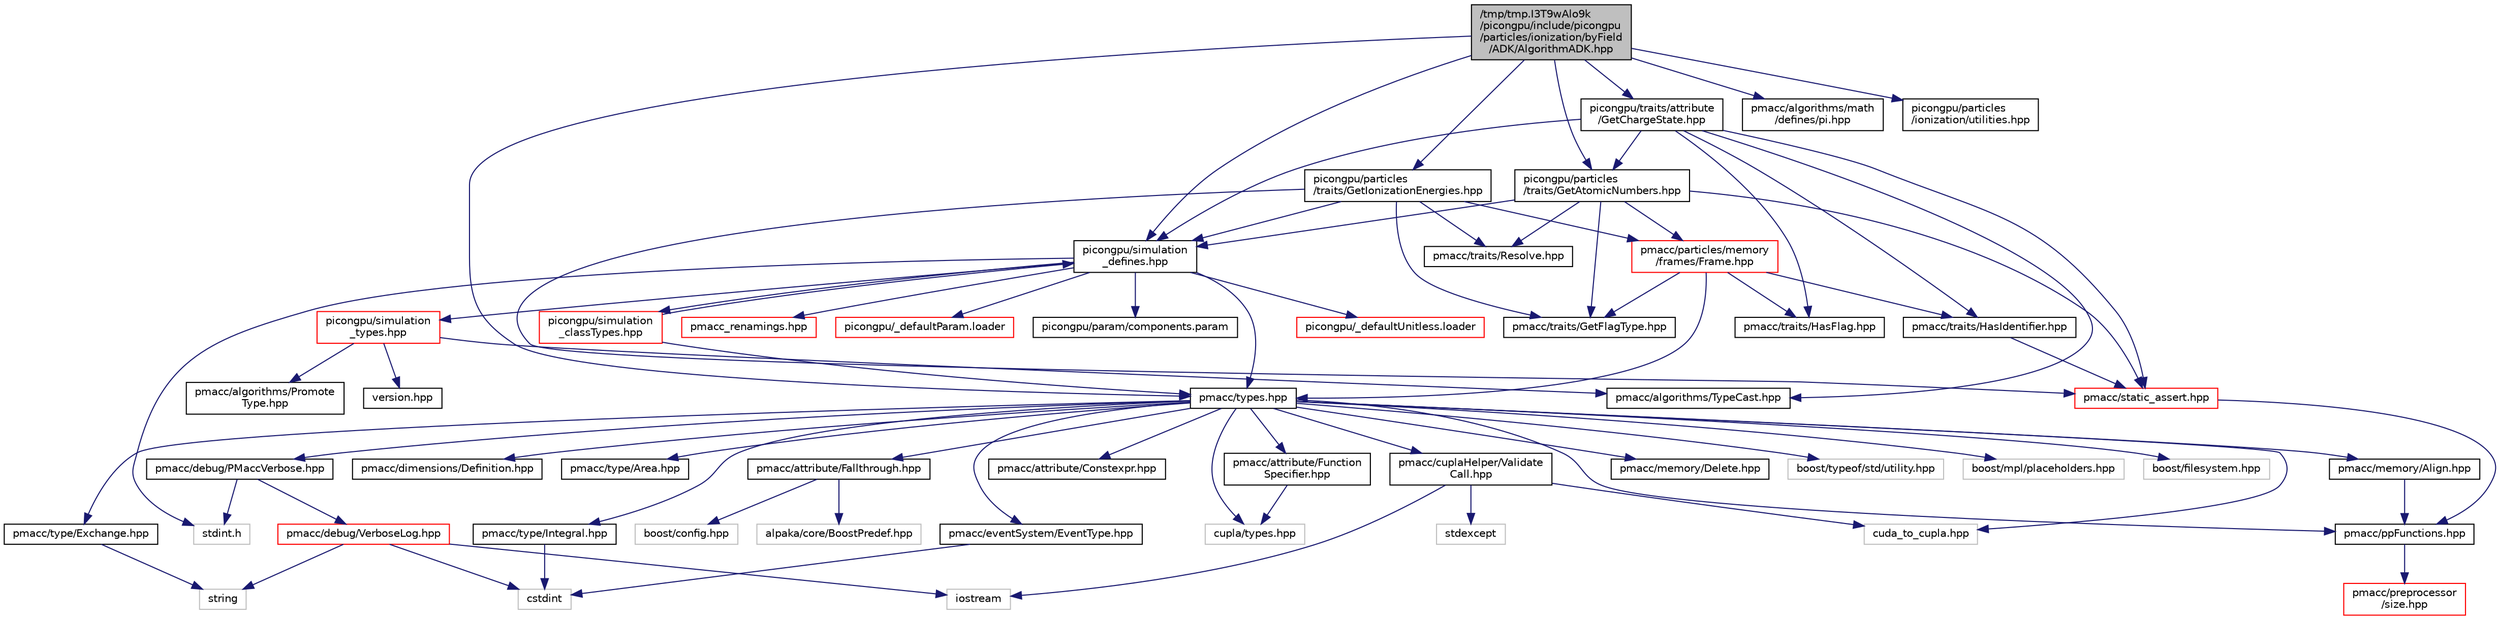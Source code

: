 digraph "/tmp/tmp.I3T9wAlo9k/picongpu/include/picongpu/particles/ionization/byField/ADK/AlgorithmADK.hpp"
{
 // LATEX_PDF_SIZE
  edge [fontname="Helvetica",fontsize="10",labelfontname="Helvetica",labelfontsize="10"];
  node [fontname="Helvetica",fontsize="10",shape=record];
  Node1 [label="/tmp/tmp.I3T9wAlo9k\l/picongpu/include/picongpu\l/particles/ionization/byField\l/ADK/AlgorithmADK.hpp",height=0.2,width=0.4,color="black", fillcolor="grey75", style="filled", fontcolor="black",tooltip=" "];
  Node1 -> Node2 [color="midnightblue",fontsize="10",style="solid",fontname="Helvetica"];
  Node2 [label="pmacc/types.hpp",height=0.2,width=0.4,color="black", fillcolor="white", style="filled",URL="$types_8hpp_source.html",tooltip=" "];
  Node2 -> Node3 [color="midnightblue",fontsize="10",style="solid",fontname="Helvetica"];
  Node3 [label="cupla/types.hpp",height=0.2,width=0.4,color="grey75", fillcolor="white", style="filled",tooltip=" "];
  Node2 -> Node4 [color="midnightblue",fontsize="10",style="solid",fontname="Helvetica"];
  Node4 [label="cuda_to_cupla.hpp",height=0.2,width=0.4,color="grey75", fillcolor="white", style="filled",tooltip=" "];
  Node2 -> Node5 [color="midnightblue",fontsize="10",style="solid",fontname="Helvetica"];
  Node5 [label="pmacc/debug/PMaccVerbose.hpp",height=0.2,width=0.4,color="black", fillcolor="white", style="filled",URL="$_p_macc_verbose_8hpp_source.html",tooltip=" "];
  Node5 -> Node6 [color="midnightblue",fontsize="10",style="solid",fontname="Helvetica"];
  Node6 [label="pmacc/debug/VerboseLog.hpp",height=0.2,width=0.4,color="red", fillcolor="white", style="filled",URL="$_verbose_log_8hpp_source.html",tooltip=" "];
  Node6 -> Node8 [color="midnightblue",fontsize="10",style="solid",fontname="Helvetica"];
  Node8 [label="string",height=0.2,width=0.4,color="grey75", fillcolor="white", style="filled",tooltip=" "];
  Node6 -> Node10 [color="midnightblue",fontsize="10",style="solid",fontname="Helvetica"];
  Node10 [label="iostream",height=0.2,width=0.4,color="grey75", fillcolor="white", style="filled",tooltip=" "];
  Node6 -> Node12 [color="midnightblue",fontsize="10",style="solid",fontname="Helvetica"];
  Node12 [label="cstdint",height=0.2,width=0.4,color="grey75", fillcolor="white", style="filled",tooltip=" "];
  Node5 -> Node13 [color="midnightblue",fontsize="10",style="solid",fontname="Helvetica"];
  Node13 [label="stdint.h",height=0.2,width=0.4,color="grey75", fillcolor="white", style="filled",tooltip=" "];
  Node2 -> Node14 [color="midnightblue",fontsize="10",style="solid",fontname="Helvetica"];
  Node14 [label="pmacc/ppFunctions.hpp",height=0.2,width=0.4,color="black", fillcolor="white", style="filled",URL="$pp_functions_8hpp_source.html",tooltip=" "];
  Node14 -> Node15 [color="midnightblue",fontsize="10",style="solid",fontname="Helvetica"];
  Node15 [label="pmacc/preprocessor\l/size.hpp",height=0.2,width=0.4,color="red", fillcolor="white", style="filled",URL="$size_8hpp_source.html",tooltip=" "];
  Node2 -> Node17 [color="midnightblue",fontsize="10",style="solid",fontname="Helvetica"];
  Node17 [label="pmacc/dimensions/Definition.hpp",height=0.2,width=0.4,color="black", fillcolor="white", style="filled",URL="$_definition_8hpp_source.html",tooltip=" "];
  Node2 -> Node18 [color="midnightblue",fontsize="10",style="solid",fontname="Helvetica"];
  Node18 [label="pmacc/type/Area.hpp",height=0.2,width=0.4,color="black", fillcolor="white", style="filled",URL="$_area_8hpp_source.html",tooltip=" "];
  Node2 -> Node19 [color="midnightblue",fontsize="10",style="solid",fontname="Helvetica"];
  Node19 [label="pmacc/type/Integral.hpp",height=0.2,width=0.4,color="black", fillcolor="white", style="filled",URL="$_integral_8hpp_source.html",tooltip=" "];
  Node19 -> Node12 [color="midnightblue",fontsize="10",style="solid",fontname="Helvetica"];
  Node2 -> Node20 [color="midnightblue",fontsize="10",style="solid",fontname="Helvetica"];
  Node20 [label="pmacc/type/Exchange.hpp",height=0.2,width=0.4,color="black", fillcolor="white", style="filled",URL="$type_2_exchange_8hpp_source.html",tooltip=" "];
  Node20 -> Node8 [color="midnightblue",fontsize="10",style="solid",fontname="Helvetica"];
  Node2 -> Node21 [color="midnightblue",fontsize="10",style="solid",fontname="Helvetica"];
  Node21 [label="pmacc/attribute/Function\lSpecifier.hpp",height=0.2,width=0.4,color="black", fillcolor="white", style="filled",URL="$_function_specifier_8hpp_source.html",tooltip=" "];
  Node21 -> Node3 [color="midnightblue",fontsize="10",style="solid",fontname="Helvetica"];
  Node2 -> Node22 [color="midnightblue",fontsize="10",style="solid",fontname="Helvetica"];
  Node22 [label="pmacc/attribute/Constexpr.hpp",height=0.2,width=0.4,color="black", fillcolor="white", style="filled",URL="$_constexpr_8hpp_source.html",tooltip=" "];
  Node2 -> Node23 [color="midnightblue",fontsize="10",style="solid",fontname="Helvetica"];
  Node23 [label="pmacc/attribute/Fallthrough.hpp",height=0.2,width=0.4,color="black", fillcolor="white", style="filled",URL="$_fallthrough_8hpp_source.html",tooltip=" "];
  Node23 -> Node24 [color="midnightblue",fontsize="10",style="solid",fontname="Helvetica"];
  Node24 [label="boost/config.hpp",height=0.2,width=0.4,color="grey75", fillcolor="white", style="filled",tooltip=" "];
  Node23 -> Node25 [color="midnightblue",fontsize="10",style="solid",fontname="Helvetica"];
  Node25 [label="alpaka/core/BoostPredef.hpp",height=0.2,width=0.4,color="grey75", fillcolor="white", style="filled",tooltip=" "];
  Node2 -> Node26 [color="midnightblue",fontsize="10",style="solid",fontname="Helvetica"];
  Node26 [label="pmacc/eventSystem/EventType.hpp",height=0.2,width=0.4,color="black", fillcolor="white", style="filled",URL="$_event_type_8hpp_source.html",tooltip=" "];
  Node26 -> Node12 [color="midnightblue",fontsize="10",style="solid",fontname="Helvetica"];
  Node2 -> Node27 [color="midnightblue",fontsize="10",style="solid",fontname="Helvetica"];
  Node27 [label="pmacc/cuplaHelper/Validate\lCall.hpp",height=0.2,width=0.4,color="black", fillcolor="white", style="filled",URL="$_validate_call_8hpp_source.html",tooltip=" "];
  Node27 -> Node4 [color="midnightblue",fontsize="10",style="solid",fontname="Helvetica"];
  Node27 -> Node10 [color="midnightblue",fontsize="10",style="solid",fontname="Helvetica"];
  Node27 -> Node28 [color="midnightblue",fontsize="10",style="solid",fontname="Helvetica"];
  Node28 [label="stdexcept",height=0.2,width=0.4,color="grey75", fillcolor="white", style="filled",tooltip=" "];
  Node2 -> Node29 [color="midnightblue",fontsize="10",style="solid",fontname="Helvetica"];
  Node29 [label="pmacc/memory/Align.hpp",height=0.2,width=0.4,color="black", fillcolor="white", style="filled",URL="$_align_8hpp_source.html",tooltip=" "];
  Node29 -> Node14 [color="midnightblue",fontsize="10",style="solid",fontname="Helvetica"];
  Node2 -> Node30 [color="midnightblue",fontsize="10",style="solid",fontname="Helvetica"];
  Node30 [label="pmacc/memory/Delete.hpp",height=0.2,width=0.4,color="black", fillcolor="white", style="filled",URL="$_delete_8hpp_source.html",tooltip=" "];
  Node2 -> Node31 [color="midnightblue",fontsize="10",style="solid",fontname="Helvetica"];
  Node31 [label="boost/typeof/std/utility.hpp",height=0.2,width=0.4,color="grey75", fillcolor="white", style="filled",tooltip=" "];
  Node2 -> Node32 [color="midnightblue",fontsize="10",style="solid",fontname="Helvetica"];
  Node32 [label="boost/mpl/placeholders.hpp",height=0.2,width=0.4,color="grey75", fillcolor="white", style="filled",tooltip=" "];
  Node2 -> Node33 [color="midnightblue",fontsize="10",style="solid",fontname="Helvetica"];
  Node33 [label="boost/filesystem.hpp",height=0.2,width=0.4,color="grey75", fillcolor="white", style="filled",tooltip=" "];
  Node1 -> Node34 [color="midnightblue",fontsize="10",style="solid",fontname="Helvetica"];
  Node34 [label="picongpu/simulation\l_defines.hpp",height=0.2,width=0.4,color="black", fillcolor="white", style="filled",URL="$simulation__defines_8hpp_source.html",tooltip=" "];
  Node34 -> Node13 [color="midnightblue",fontsize="10",style="solid",fontname="Helvetica"];
  Node34 -> Node2 [color="midnightblue",fontsize="10",style="solid",fontname="Helvetica"];
  Node34 -> Node35 [color="midnightblue",fontsize="10",style="solid",fontname="Helvetica"];
  Node35 [label="picongpu/simulation\l_types.hpp",height=0.2,width=0.4,color="red", fillcolor="white", style="filled",URL="$simulation__types_8hpp_source.html",tooltip=" "];
  Node35 -> Node36 [color="midnightblue",fontsize="10",style="solid",fontname="Helvetica"];
  Node36 [label="version.hpp",height=0.2,width=0.4,color="black", fillcolor="white", style="filled",URL="$version_8hpp_source.html",tooltip=" "];
  Node35 -> Node37 [color="midnightblue",fontsize="10",style="solid",fontname="Helvetica"];
  Node37 [label="pmacc/algorithms/TypeCast.hpp",height=0.2,width=0.4,color="black", fillcolor="white", style="filled",URL="$_type_cast_8hpp_source.html",tooltip=" "];
  Node35 -> Node38 [color="midnightblue",fontsize="10",style="solid",fontname="Helvetica"];
  Node38 [label="pmacc/algorithms/Promote\lType.hpp",height=0.2,width=0.4,color="black", fillcolor="white", style="filled",URL="$_promote_type_8hpp_source.html",tooltip=" "];
  Node34 -> Node69 [color="midnightblue",fontsize="10",style="solid",fontname="Helvetica"];
  Node69 [label="pmacc_renamings.hpp",height=0.2,width=0.4,color="red", fillcolor="white", style="filled",URL="$pmacc__renamings_8hpp_source.html",tooltip=" "];
  Node34 -> Node81 [color="midnightblue",fontsize="10",style="solid",fontname="Helvetica"];
  Node81 [label="picongpu/_defaultParam.loader",height=0.2,width=0.4,color="red", fillcolor="white", style="filled",URL="$__default_param_8loader.html",tooltip=" "];
  Node34 -> Node417 [color="midnightblue",fontsize="10",style="solid",fontname="Helvetica"];
  Node417 [label="picongpu/param/components.param",height=0.2,width=0.4,color="black", fillcolor="white", style="filled",URL="$components_8param.html",tooltip=" "];
  Node34 -> Node418 [color="midnightblue",fontsize="10",style="solid",fontname="Helvetica"];
  Node418 [label="picongpu/simulation\l_classTypes.hpp",height=0.2,width=0.4,color="red", fillcolor="white", style="filled",URL="$simulation__class_types_8hpp_source.html",tooltip=" "];
  Node418 -> Node2 [color="midnightblue",fontsize="10",style="solid",fontname="Helvetica"];
  Node418 -> Node34 [color="midnightblue",fontsize="10",style="solid",fontname="Helvetica"];
  Node34 -> Node420 [color="midnightblue",fontsize="10",style="solid",fontname="Helvetica"];
  Node420 [label="picongpu/_defaultUnitless.loader",height=0.2,width=0.4,color="red", fillcolor="white", style="filled",URL="$__default_unitless_8loader.html",tooltip=" "];
  Node1 -> Node427 [color="midnightblue",fontsize="10",style="solid",fontname="Helvetica"];
  Node427 [label="picongpu/particles\l/traits/GetAtomicNumbers.hpp",height=0.2,width=0.4,color="black", fillcolor="white", style="filled",URL="$_get_atomic_numbers_8hpp_source.html",tooltip=" "];
  Node427 -> Node34 [color="midnightblue",fontsize="10",style="solid",fontname="Helvetica"];
  Node427 -> Node76 [color="midnightblue",fontsize="10",style="solid",fontname="Helvetica"];
  Node76 [label="pmacc/static_assert.hpp",height=0.2,width=0.4,color="red", fillcolor="white", style="filled",URL="$static__assert_8hpp_source.html",tooltip=" "];
  Node76 -> Node14 [color="midnightblue",fontsize="10",style="solid",fontname="Helvetica"];
  Node427 -> Node374 [color="midnightblue",fontsize="10",style="solid",fontname="Helvetica"];
  Node374 [label="pmacc/traits/GetFlagType.hpp",height=0.2,width=0.4,color="black", fillcolor="white", style="filled",URL="$_get_flag_type_8hpp_source.html",tooltip=" "];
  Node427 -> Node137 [color="midnightblue",fontsize="10",style="solid",fontname="Helvetica"];
  Node137 [label="pmacc/traits/Resolve.hpp",height=0.2,width=0.4,color="black", fillcolor="white", style="filled",URL="$_resolve_8hpp_source.html",tooltip=" "];
  Node427 -> Node366 [color="midnightblue",fontsize="10",style="solid",fontname="Helvetica"];
  Node366 [label="pmacc/particles/memory\l/frames/Frame.hpp",height=0.2,width=0.4,color="red", fillcolor="white", style="filled",URL="$_frame_8hpp_source.html",tooltip=" "];
  Node366 -> Node2 [color="midnightblue",fontsize="10",style="solid",fontname="Helvetica"];
  Node366 -> Node188 [color="midnightblue",fontsize="10",style="solid",fontname="Helvetica"];
  Node188 [label="pmacc/traits/HasIdentifier.hpp",height=0.2,width=0.4,color="black", fillcolor="white", style="filled",URL="$_has_identifier_8hpp_source.html",tooltip=" "];
  Node188 -> Node76 [color="midnightblue",fontsize="10",style="solid",fontname="Helvetica"];
  Node366 -> Node190 [color="midnightblue",fontsize="10",style="solid",fontname="Helvetica"];
  Node190 [label="pmacc/traits/HasFlag.hpp",height=0.2,width=0.4,color="black", fillcolor="white", style="filled",URL="$_has_flag_8hpp_source.html",tooltip=" "];
  Node366 -> Node374 [color="midnightblue",fontsize="10",style="solid",fontname="Helvetica"];
  Node1 -> Node428 [color="midnightblue",fontsize="10",style="solid",fontname="Helvetica"];
  Node428 [label="picongpu/particles\l/traits/GetIonizationEnergies.hpp",height=0.2,width=0.4,color="black", fillcolor="white", style="filled",URL="$_get_ionization_energies_8hpp_source.html",tooltip=" "];
  Node428 -> Node34 [color="midnightblue",fontsize="10",style="solid",fontname="Helvetica"];
  Node428 -> Node76 [color="midnightblue",fontsize="10",style="solid",fontname="Helvetica"];
  Node428 -> Node374 [color="midnightblue",fontsize="10",style="solid",fontname="Helvetica"];
  Node428 -> Node137 [color="midnightblue",fontsize="10",style="solid",fontname="Helvetica"];
  Node428 -> Node366 [color="midnightblue",fontsize="10",style="solid",fontname="Helvetica"];
  Node1 -> Node429 [color="midnightblue",fontsize="10",style="solid",fontname="Helvetica"];
  Node429 [label="picongpu/traits/attribute\l/GetChargeState.hpp",height=0.2,width=0.4,color="black", fillcolor="white", style="filled",URL="$_get_charge_state_8hpp_source.html",tooltip=" "];
  Node429 -> Node34 [color="midnightblue",fontsize="10",style="solid",fontname="Helvetica"];
  Node429 -> Node427 [color="midnightblue",fontsize="10",style="solid",fontname="Helvetica"];
  Node429 -> Node37 [color="midnightblue",fontsize="10",style="solid",fontname="Helvetica"];
  Node429 -> Node76 [color="midnightblue",fontsize="10",style="solid",fontname="Helvetica"];
  Node429 -> Node190 [color="midnightblue",fontsize="10",style="solid",fontname="Helvetica"];
  Node429 -> Node188 [color="midnightblue",fontsize="10",style="solid",fontname="Helvetica"];
  Node1 -> Node62 [color="midnightblue",fontsize="10",style="solid",fontname="Helvetica"];
  Node62 [label="pmacc/algorithms/math\l/defines/pi.hpp",height=0.2,width=0.4,color="black", fillcolor="white", style="filled",URL="$pi_8hpp_source.html",tooltip=" "];
  Node1 -> Node430 [color="midnightblue",fontsize="10",style="solid",fontname="Helvetica"];
  Node430 [label="picongpu/particles\l/ionization/utilities.hpp",height=0.2,width=0.4,color="black", fillcolor="white", style="filled",URL="$particles_2ionization_2utilities_8hpp.html",tooltip=" "];
}

